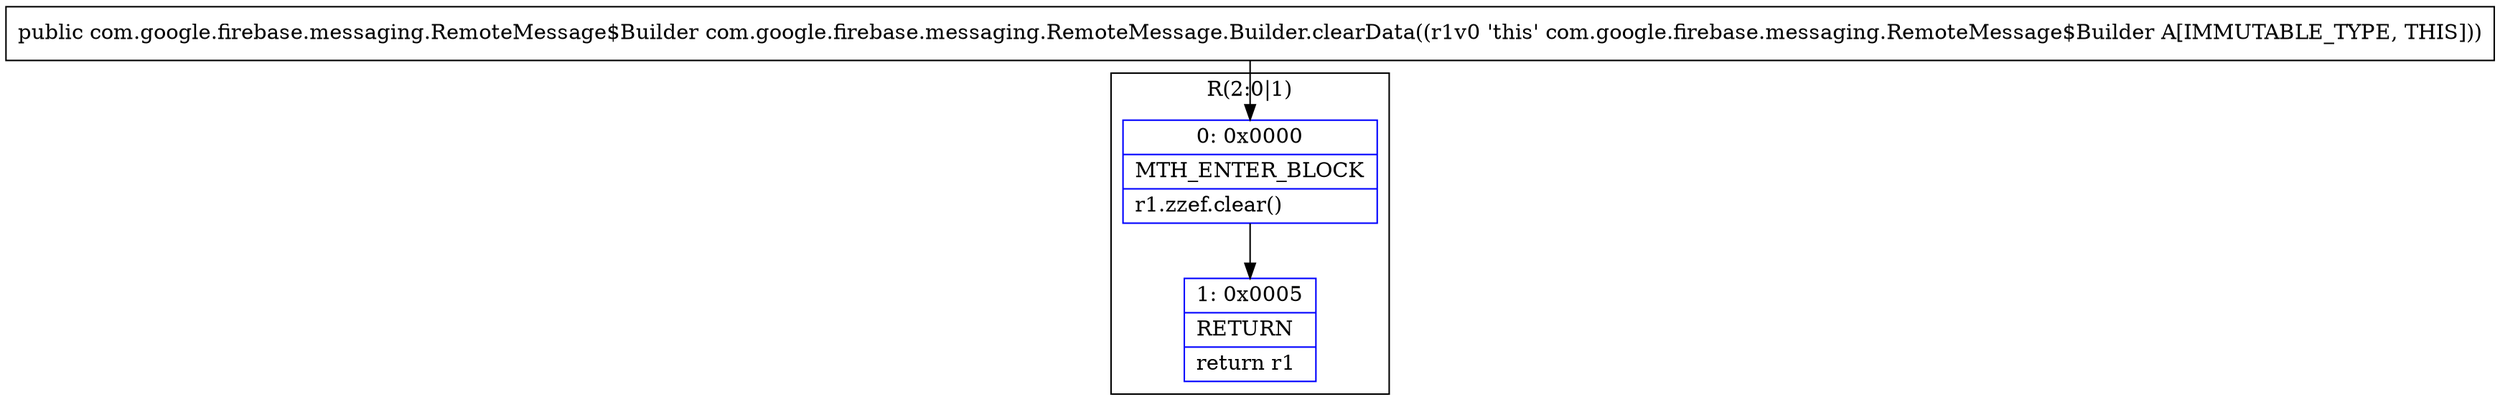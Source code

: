 digraph "CFG forcom.google.firebase.messaging.RemoteMessage.Builder.clearData()Lcom\/google\/firebase\/messaging\/RemoteMessage$Builder;" {
subgraph cluster_Region_1364920963 {
label = "R(2:0|1)";
node [shape=record,color=blue];
Node_0 [shape=record,label="{0\:\ 0x0000|MTH_ENTER_BLOCK\l|r1.zzef.clear()\l}"];
Node_1 [shape=record,label="{1\:\ 0x0005|RETURN\l|return r1\l}"];
}
MethodNode[shape=record,label="{public com.google.firebase.messaging.RemoteMessage$Builder com.google.firebase.messaging.RemoteMessage.Builder.clearData((r1v0 'this' com.google.firebase.messaging.RemoteMessage$Builder A[IMMUTABLE_TYPE, THIS])) }"];
MethodNode -> Node_0;
Node_0 -> Node_1;
}

